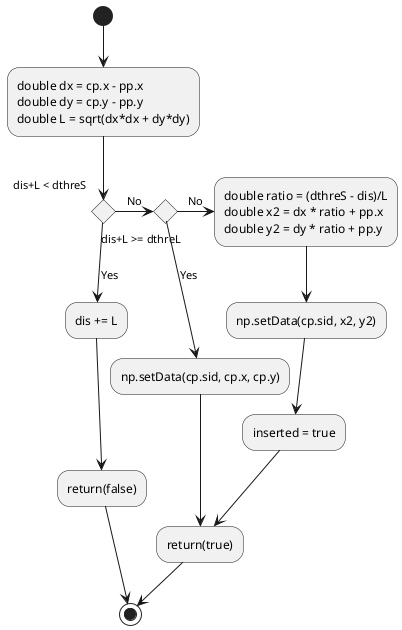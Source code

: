 @startuml

/'
    input1: const LPoint2D &cp
    input2: const LPoint2D &pp
    input3: LPoint2D &np
    input4: bool &inserted
'/

(*) --> "double dx = cp.x - pp.x
double dy = cp.y - pp.y
double L = sqrt(dx*dx + dy*dy)"
--> if "dis+L < dthreS"
--> [Yes] "dis += L"
--> "return(false)"
--> (*)
else
-> [No] if "dis+L >= dthreL"
--> [Yes] "np.setData(cp.sid, cp.x, cp.y)"
--> "return(true)"
else
-> [No] "double ratio = (dthreS - dis)/L
double x2 = dx * ratio + pp.x
double y2 = dy * ratio + pp.y"
--> "np.setData(cp.sid, x2, y2)"
--> "inserted = true"
--> "return(true)"
--> (*)

@enduml